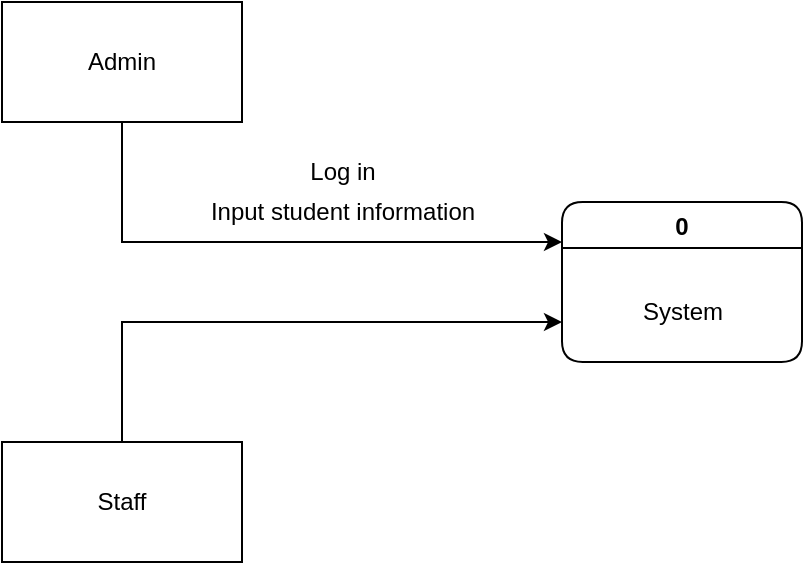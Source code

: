 <mxfile version="22.1.0" type="github">
  <diagram name="Page-1" id="9gFdOeANrFaj8DjQqMcg">
    <mxGraphModel dx="880" dy="468" grid="1" gridSize="10" guides="1" tooltips="1" connect="1" arrows="1" fold="1" page="1" pageScale="1" pageWidth="850" pageHeight="1100" math="0" shadow="0">
      <root>
        <mxCell id="0" />
        <mxCell id="1" parent="0" />
        <mxCell id="jJBmCFS-C7qFisjPrice-5" value="0" style="swimlane;rounded=1;" vertex="1" parent="1">
          <mxGeometry x="360" y="200" width="120" height="80" as="geometry" />
        </mxCell>
        <mxCell id="jJBmCFS-C7qFisjPrice-6" value="System" style="text;html=1;align=center;verticalAlign=middle;resizable=0;points=[];autosize=1;strokeColor=none;fillColor=none;" vertex="1" parent="jJBmCFS-C7qFisjPrice-5">
          <mxGeometry x="30" y="40" width="60" height="30" as="geometry" />
        </mxCell>
        <mxCell id="jJBmCFS-C7qFisjPrice-10" style="edgeStyle=orthogonalEdgeStyle;rounded=0;orthogonalLoop=1;jettySize=auto;html=1;exitX=0.5;exitY=1;exitDx=0;exitDy=0;entryX=0;entryY=0.25;entryDx=0;entryDy=0;" edge="1" parent="1" source="jJBmCFS-C7qFisjPrice-7" target="jJBmCFS-C7qFisjPrice-5">
          <mxGeometry relative="1" as="geometry" />
        </mxCell>
        <mxCell id="jJBmCFS-C7qFisjPrice-7" value="Admin" style="rounded=0;whiteSpace=wrap;html=1;" vertex="1" parent="1">
          <mxGeometry x="80" y="100" width="120" height="60" as="geometry" />
        </mxCell>
        <mxCell id="jJBmCFS-C7qFisjPrice-9" style="edgeStyle=orthogonalEdgeStyle;rounded=0;orthogonalLoop=1;jettySize=auto;html=1;exitX=0.5;exitY=0;exitDx=0;exitDy=0;entryX=0;entryY=0.75;entryDx=0;entryDy=0;" edge="1" parent="1" source="jJBmCFS-C7qFisjPrice-8" target="jJBmCFS-C7qFisjPrice-5">
          <mxGeometry relative="1" as="geometry" />
        </mxCell>
        <mxCell id="jJBmCFS-C7qFisjPrice-8" value="Staff" style="rounded=0;whiteSpace=wrap;html=1;" vertex="1" parent="1">
          <mxGeometry x="80" y="320" width="120" height="60" as="geometry" />
        </mxCell>
        <mxCell id="jJBmCFS-C7qFisjPrice-11" value="Log in" style="text;html=1;align=center;verticalAlign=middle;resizable=0;points=[];autosize=1;strokeColor=none;fillColor=none;" vertex="1" parent="1">
          <mxGeometry x="220" y="170" width="60" height="30" as="geometry" />
        </mxCell>
        <mxCell id="jJBmCFS-C7qFisjPrice-12" value="Input student information" style="text;html=1;align=center;verticalAlign=middle;resizable=0;points=[];autosize=1;strokeColor=none;fillColor=none;" vertex="1" parent="1">
          <mxGeometry x="170" y="190" width="160" height="30" as="geometry" />
        </mxCell>
      </root>
    </mxGraphModel>
  </diagram>
</mxfile>
